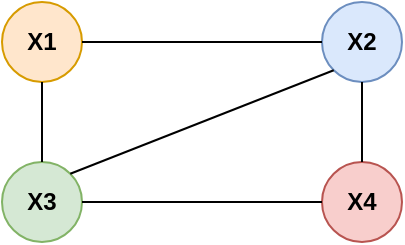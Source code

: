 <mxfile version="13.0.1" type="device"><diagram id="_n_sGf6qxRwfhc1JSCjF" name="Page-1"><mxGraphModel dx="1422" dy="714" grid="1" gridSize="10" guides="1" tooltips="1" connect="1" arrows="1" fold="1" page="1" pageScale="1" pageWidth="827" pageHeight="1169" math="0" shadow="0"><root><mxCell id="0"/><mxCell id="1" parent="0"/><mxCell id="Am9JaaeymA-xAyvGvdp--1" value="X1" style="ellipse;whiteSpace=wrap;html=1;aspect=fixed;fillColor=#ffe6cc;strokeColor=#d79b00;fontStyle=1" vertex="1" parent="1"><mxGeometry x="80" y="40" width="40" height="40" as="geometry"/></mxCell><mxCell id="Am9JaaeymA-xAyvGvdp--2" value="X2" style="ellipse;whiteSpace=wrap;html=1;aspect=fixed;fillColor=#dae8fc;strokeColor=#6c8ebf;fontStyle=1" vertex="1" parent="1"><mxGeometry x="240" y="40" width="40" height="40" as="geometry"/></mxCell><mxCell id="Am9JaaeymA-xAyvGvdp--3" value="X3" style="ellipse;whiteSpace=wrap;html=1;aspect=fixed;fillColor=#d5e8d4;strokeColor=#82b366;fontStyle=1" vertex="1" parent="1"><mxGeometry x="80" y="120" width="40" height="40" as="geometry"/></mxCell><mxCell id="Am9JaaeymA-xAyvGvdp--4" value="X4" style="ellipse;whiteSpace=wrap;html=1;aspect=fixed;fillColor=#f8cecc;strokeColor=#b85450;fontStyle=1" vertex="1" parent="1"><mxGeometry x="240" y="120" width="40" height="40" as="geometry"/></mxCell><mxCell id="Am9JaaeymA-xAyvGvdp--5" value="" style="endArrow=none;html=1;exitX=1;exitY=0.5;exitDx=0;exitDy=0;" edge="1" parent="1" source="Am9JaaeymA-xAyvGvdp--1" target="Am9JaaeymA-xAyvGvdp--2"><mxGeometry width="50" height="50" relative="1" as="geometry"><mxPoint x="380" y="410" as="sourcePoint"/><mxPoint x="430" y="360" as="targetPoint"/></mxGeometry></mxCell><mxCell id="Am9JaaeymA-xAyvGvdp--7" value="" style="endArrow=none;html=1;exitX=0.5;exitY=1;exitDx=0;exitDy=0;" edge="1" parent="1" source="Am9JaaeymA-xAyvGvdp--1" target="Am9JaaeymA-xAyvGvdp--3"><mxGeometry width="50" height="50" relative="1" as="geometry"><mxPoint x="130" y="110" as="sourcePoint"/><mxPoint x="250" y="110" as="targetPoint"/></mxGeometry></mxCell><mxCell id="Am9JaaeymA-xAyvGvdp--8" value="" style="endArrow=none;html=1;entryX=0.5;entryY=1;entryDx=0;entryDy=0;entryPerimeter=0;" edge="1" parent="1" source="Am9JaaeymA-xAyvGvdp--4" target="Am9JaaeymA-xAyvGvdp--2"><mxGeometry width="50" height="50" relative="1" as="geometry"><mxPoint x="140" y="120" as="sourcePoint"/><mxPoint x="260" y="120" as="targetPoint"/></mxGeometry></mxCell><mxCell id="Am9JaaeymA-xAyvGvdp--9" value="" style="endArrow=none;html=1;exitX=1;exitY=0.5;exitDx=0;exitDy=0;entryX=0;entryY=0.5;entryDx=0;entryDy=0;" edge="1" parent="1" source="Am9JaaeymA-xAyvGvdp--3" target="Am9JaaeymA-xAyvGvdp--4"><mxGeometry width="50" height="50" relative="1" as="geometry"><mxPoint x="110" y="150" as="sourcePoint"/><mxPoint x="230" y="150" as="targetPoint"/></mxGeometry></mxCell><mxCell id="Am9JaaeymA-xAyvGvdp--10" value="" style="endArrow=none;html=1;exitX=1;exitY=0;exitDx=0;exitDy=0;entryX=0;entryY=1;entryDx=0;entryDy=0;" edge="1" parent="1" source="Am9JaaeymA-xAyvGvdp--3" target="Am9JaaeymA-xAyvGvdp--2"><mxGeometry width="50" height="50" relative="1" as="geometry"><mxPoint x="100" y="120" as="sourcePoint"/><mxPoint x="100" y="160" as="targetPoint"/></mxGeometry></mxCell></root></mxGraphModel></diagram></mxfile>